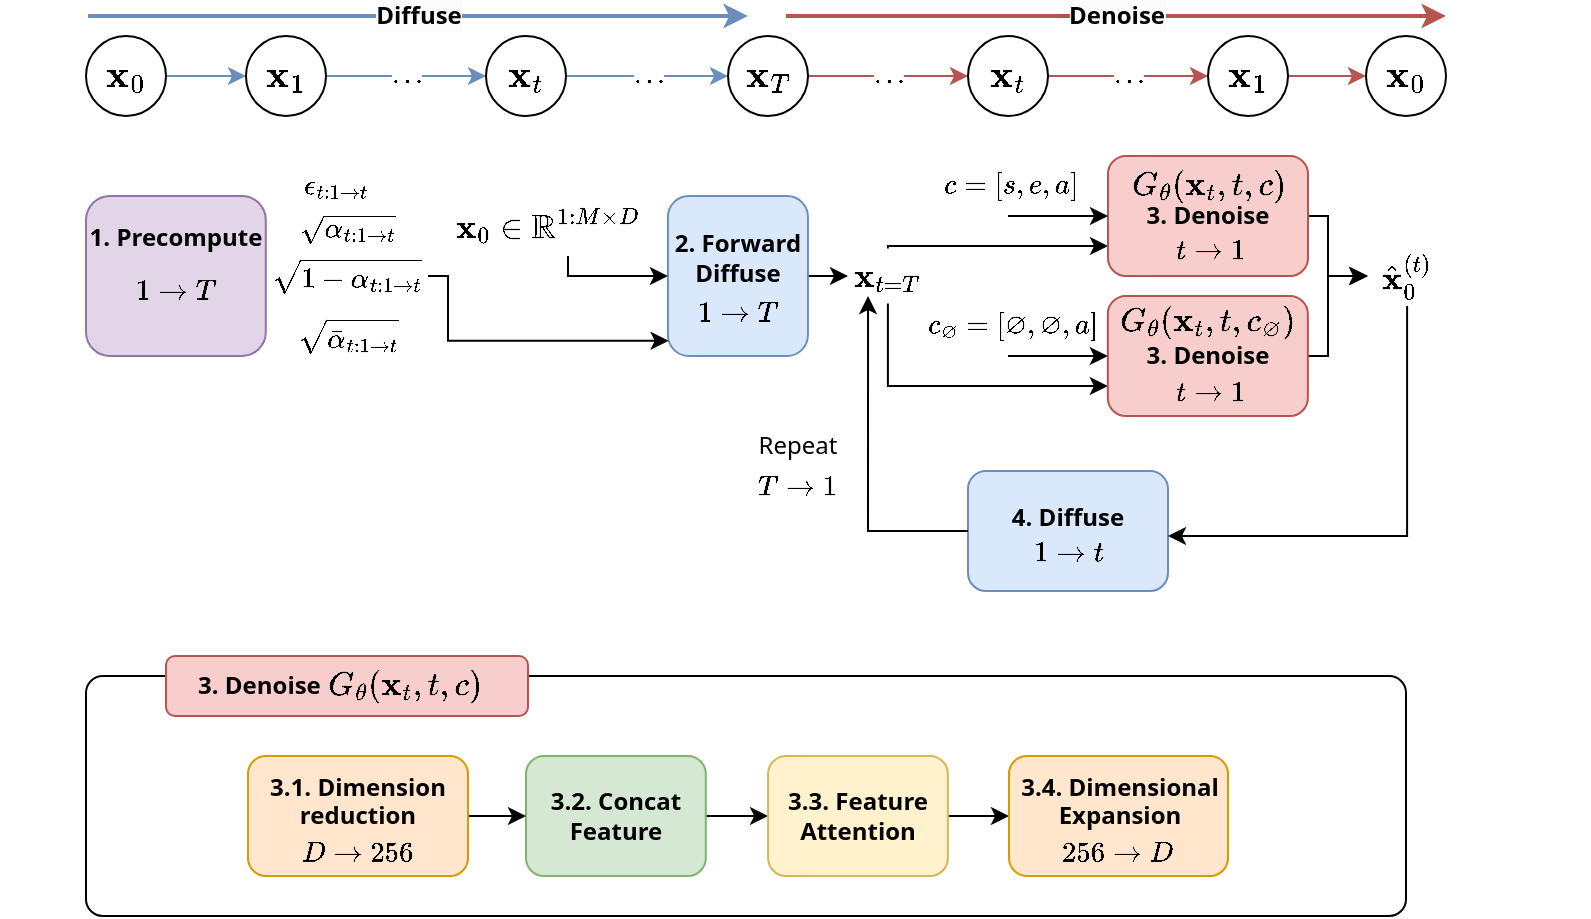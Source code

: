 <mxfile version="24.7.17">
  <diagram name="Page-1" id="_gRGWOFDqU3hSQWJzQTY">
    <mxGraphModel dx="1012" dy="1805" grid="1" gridSize="10" guides="1" tooltips="1" connect="1" arrows="1" fold="1" page="1" pageScale="1" pageWidth="850" pageHeight="1100" background="none" math="1" shadow="0">
      <root>
        <mxCell id="0" />
        <mxCell id="1" parent="0" />
        <mxCell id="0vuY_zB4OoL36OcjDB_b-94" value="" style="rounded=1;whiteSpace=wrap;html=1;arcSize=7;fillColor=none;" parent="1" vertex="1">
          <mxGeometry x="39" y="-640" width="660" height="120" as="geometry" />
        </mxCell>
        <mxCell id="0vuY_zB4OoL36OcjDB_b-12" style="edgeStyle=orthogonalEdgeStyle;rounded=0;orthogonalLoop=1;jettySize=auto;html=1;entryX=0;entryY=0.5;entryDx=0;entryDy=0;strokeColor=#6c8ebf;fillColor=#dae8fc;" parent="1" source="0vuY_zB4OoL36OcjDB_b-6" target="0vuY_zB4OoL36OcjDB_b-8" edge="1">
          <mxGeometry relative="1" as="geometry" />
        </mxCell>
        <mxCell id="0vuY_zB4OoL36OcjDB_b-6" value="&lt;span style=&quot;font-size: 16px;&quot;&gt;$$\mathbf{x}_0$$&lt;/span&gt;" style="ellipse;whiteSpace=wrap;html=1;" parent="1" vertex="1">
          <mxGeometry x="39" y="-960" width="40" height="40" as="geometry" />
        </mxCell>
        <mxCell id="0vuY_zB4OoL36OcjDB_b-13" value="$$\dots$$" style="edgeStyle=orthogonalEdgeStyle;rounded=0;orthogonalLoop=1;jettySize=auto;html=1;strokeColor=#6c8ebf;fillColor=#dae8fc;" parent="1" source="0vuY_zB4OoL36OcjDB_b-8" target="0vuY_zB4OoL36OcjDB_b-9" edge="1">
          <mxGeometry relative="1" as="geometry" />
        </mxCell>
        <mxCell id="0vuY_zB4OoL36OcjDB_b-8" value="&lt;span style=&quot;font-size: 16px;&quot;&gt;$$\mathbf{x}_1$$&lt;/span&gt;" style="ellipse;whiteSpace=wrap;html=1;" parent="1" vertex="1">
          <mxGeometry x="119" y="-960" width="40" height="40" as="geometry" />
        </mxCell>
        <mxCell id="0vuY_zB4OoL36OcjDB_b-14" value="$$\dots$$" style="edgeStyle=orthogonalEdgeStyle;rounded=0;orthogonalLoop=1;jettySize=auto;html=1;entryX=0;entryY=0.5;entryDx=0;entryDy=0;strokeColor=#6c8ebf;fillColor=#dae8fc;" parent="1" source="0vuY_zB4OoL36OcjDB_b-9" target="0vuY_zB4OoL36OcjDB_b-10" edge="1">
          <mxGeometry relative="1" as="geometry" />
        </mxCell>
        <mxCell id="0vuY_zB4OoL36OcjDB_b-9" value="&lt;span style=&quot;font-size: 16px;&quot;&gt;$$\mathbf{x}_{t}$$&lt;/span&gt;" style="ellipse;whiteSpace=wrap;html=1;" parent="1" vertex="1">
          <mxGeometry x="239" y="-960" width="40" height="40" as="geometry" />
        </mxCell>
        <mxCell id="0vuY_zB4OoL36OcjDB_b-24" value="$$\dots$$" style="edgeStyle=orthogonalEdgeStyle;rounded=0;orthogonalLoop=1;jettySize=auto;html=1;entryX=0;entryY=0.5;entryDx=0;entryDy=0;strokeColor=#b85450;fillColor=#f8cecc;" parent="1" source="0vuY_zB4OoL36OcjDB_b-10" target="0vuY_zB4OoL36OcjDB_b-23" edge="1">
          <mxGeometry relative="1" as="geometry" />
        </mxCell>
        <mxCell id="0vuY_zB4OoL36OcjDB_b-10" value="&lt;span style=&quot;font-size: 16px;&quot;&gt;$$\mathbf{x}_T$$&lt;/span&gt;" style="ellipse;whiteSpace=wrap;html=1;" parent="1" vertex="1">
          <mxGeometry x="360" y="-960" width="40" height="40" as="geometry" />
        </mxCell>
        <mxCell id="0vuY_zB4OoL36OcjDB_b-70" style="edgeStyle=orthogonalEdgeStyle;rounded=0;orthogonalLoop=1;jettySize=auto;html=1;" parent="1" source="0vuY_zB4OoL36OcjDB_b-15" edge="1">
          <mxGeometry relative="1" as="geometry">
            <mxPoint x="420" y="-839.971" as="targetPoint" />
          </mxGeometry>
        </mxCell>
        <mxCell id="0vuY_zB4OoL36OcjDB_b-15" value="&lt;div&gt;&lt;span style=&quot;background-color: initial;&quot;&gt;2. Forward&lt;/span&gt;&lt;br&gt;&lt;/div&gt;&lt;div&gt;&lt;span style=&quot;background-color: initial;&quot;&gt;Diffuse&lt;/span&gt;&lt;/div&gt;" style="rounded=1;whiteSpace=wrap;html=1;fillColor=#dae8fc;strokeColor=#6c8ebf;fontFamily=Segoe UI;fontStyle=1;spacingTop=-19;" parent="1" vertex="1">
          <mxGeometry x="329.97" y="-880" width="70" height="80" as="geometry" />
        </mxCell>
        <mxCell id="0vuY_zB4OoL36OcjDB_b-31" style="edgeStyle=orthogonalEdgeStyle;rounded=0;orthogonalLoop=1;jettySize=auto;html=1;entryX=0;entryY=0.5;entryDx=0;entryDy=0;" parent="1" source="0vuY_zB4OoL36OcjDB_b-16" target="0vuY_zB4OoL36OcjDB_b-15" edge="1">
          <mxGeometry relative="1" as="geometry">
            <Array as="points">
              <mxPoint x="280" y="-840" />
            </Array>
          </mxGeometry>
        </mxCell>
        <mxCell id="0vuY_zB4OoL36OcjDB_b-16" value="&lt;font style=&quot;font-size: 14px;&quot;&gt;$$\mathbf{x}_0&amp;nbsp;\in \mathbb{R}^{1:M \times D}$$&lt;/font&gt;" style="text;html=1;align=center;verticalAlign=middle;whiteSpace=wrap;rounded=0;container=0;" parent="1" vertex="1">
          <mxGeometry x="220" y="-880" width="100" height="30" as="geometry" />
        </mxCell>
        <mxCell id="0vuY_zB4OoL36OcjDB_b-18" value="$$\sqrt{\alpha_{t:1 \rightarrow t}}$$" style="text;html=1;align=center;verticalAlign=middle;whiteSpace=wrap;rounded=0;fontSize=12;" parent="1" vertex="1">
          <mxGeometry x="140.0" y="-873.75" width="60" height="20" as="geometry" />
        </mxCell>
        <mxCell id="0vuY_zB4OoL36OcjDB_b-20" value="$$\sqrt{1 - \alpha_{t:1 \rightarrow t}}$$" style="text;html=1;align=center;verticalAlign=middle;whiteSpace=wrap;rounded=0;fontSize=12;" parent="1" vertex="1">
          <mxGeometry x="140.0" y="-850" width="60" height="20" as="geometry" />
        </mxCell>
        <mxCell id="0vuY_zB4OoL36OcjDB_b-21" value="$$\sqrt{\bar{\alpha}_{t:1 \rightarrow t}}$$" style="text;html=1;align=center;verticalAlign=middle;whiteSpace=wrap;rounded=0;fontSize=12;" parent="1" vertex="1">
          <mxGeometry x="140.0" y="-820" width="60" height="20" as="geometry" />
        </mxCell>
        <mxCell id="0vuY_zB4OoL36OcjDB_b-22" value="&lt;b&gt;1. Precompute&lt;/b&gt;&lt;div&gt;$$1 \rightarrow T$$&lt;/div&gt;" style="rounded=1;whiteSpace=wrap;html=1;fillColor=#e1d5e7;strokeColor=#9673a6;fontFamily=Segoe UI;" parent="1" vertex="1">
          <mxGeometry x="39" y="-880" width="89.9" height="80" as="geometry" />
        </mxCell>
        <mxCell id="0vuY_zB4OoL36OcjDB_b-28" value="$$\dots$$" style="edgeStyle=orthogonalEdgeStyle;rounded=0;orthogonalLoop=1;jettySize=auto;html=1;entryX=0;entryY=0.5;entryDx=0;entryDy=0;strokeColor=#b85450;fillColor=#f8cecc;" parent="1" source="0vuY_zB4OoL36OcjDB_b-23" target="0vuY_zB4OoL36OcjDB_b-25" edge="1">
          <mxGeometry relative="1" as="geometry" />
        </mxCell>
        <mxCell id="0vuY_zB4OoL36OcjDB_b-23" value="&lt;span style=&quot;font-size: 16px;&quot;&gt;$${\mathbf{x}}_{t}$$&lt;/span&gt;" style="ellipse;whiteSpace=wrap;html=1;" parent="1" vertex="1">
          <mxGeometry x="480" y="-960" width="40" height="40" as="geometry" />
        </mxCell>
        <mxCell id="0vuY_zB4OoL36OcjDB_b-27" style="edgeStyle=orthogonalEdgeStyle;rounded=0;orthogonalLoop=1;jettySize=auto;html=1;entryX=0;entryY=0.5;entryDx=0;entryDy=0;strokeColor=#b85450;fillColor=#f8cecc;" parent="1" source="0vuY_zB4OoL36OcjDB_b-25" target="0vuY_zB4OoL36OcjDB_b-26" edge="1">
          <mxGeometry relative="1" as="geometry">
            <Array as="points">
              <mxPoint x="660" y="-940" />
              <mxPoint x="660" y="-940" />
            </Array>
          </mxGeometry>
        </mxCell>
        <mxCell id="0vuY_zB4OoL36OcjDB_b-25" value="&lt;span style=&quot;font-size: 16px;&quot;&gt;$$\mathbf{x}_1$$&lt;/span&gt;" style="ellipse;whiteSpace=wrap;html=1;" parent="1" vertex="1">
          <mxGeometry x="600" y="-960" width="40" height="40" as="geometry" />
        </mxCell>
        <mxCell id="0vuY_zB4OoL36OcjDB_b-26" value="&lt;span style=&quot;font-size: 16px;&quot;&gt;$$\mathbf{x}_0$$&lt;/span&gt;" style="ellipse;whiteSpace=wrap;html=1;" parent="1" vertex="1">
          <mxGeometry x="679" y="-960" width="40" height="40" as="geometry" />
        </mxCell>
        <mxCell id="0vuY_zB4OoL36OcjDB_b-29" value="&lt;span style=&quot;font-family: &amp;quot;Segoe UI&amp;quot;; font-size: 12px; font-weight: 700; text-wrap: wrap; background-color: rgb(251, 251, 251);&quot;&gt;Diffuse&lt;/span&gt;" style="endArrow=classic;html=1;rounded=0;strokeWidth=2;fillColor=#dae8fc;strokeColor=#6c8ebf;" parent="1" edge="1">
          <mxGeometry width="50" height="50" relative="1" as="geometry">
            <mxPoint x="40" y="-970" as="sourcePoint" />
            <mxPoint x="370" y="-970" as="targetPoint" />
          </mxGeometry>
        </mxCell>
        <mxCell id="0vuY_zB4OoL36OcjDB_b-30" value="&lt;span style=&quot;font-family: &amp;quot;Segoe UI&amp;quot;; font-size: 12px; font-weight: 700; text-wrap: wrap; background-color: rgb(251, 251, 251);&quot;&gt;Denoise&lt;/span&gt;" style="endArrow=classic;html=1;rounded=0;strokeWidth=2;fillColor=#f8cecc;strokeColor=#b85450;" parent="1" edge="1">
          <mxGeometry width="50" height="50" relative="1" as="geometry">
            <mxPoint x="389" y="-970" as="sourcePoint" />
            <mxPoint x="719" y="-970" as="targetPoint" />
            <mxPoint as="offset" />
          </mxGeometry>
        </mxCell>
        <mxCell id="0vuY_zB4OoL36OcjDB_b-74" style="edgeStyle=orthogonalEdgeStyle;rounded=0;orthogonalLoop=1;jettySize=auto;html=1;entryX=0;entryY=0.75;entryDx=0;entryDy=0;" parent="1" source="0vuY_zB4OoL36OcjDB_b-32" target="0vuY_zB4OoL36OcjDB_b-37" edge="1">
          <mxGeometry relative="1" as="geometry">
            <Array as="points">
              <mxPoint x="440" y="-855" />
            </Array>
          </mxGeometry>
        </mxCell>
        <mxCell id="0vuY_zB4OoL36OcjDB_b-75" style="edgeStyle=orthogonalEdgeStyle;rounded=0;orthogonalLoop=1;jettySize=auto;html=1;entryX=0;entryY=0.75;entryDx=0;entryDy=0;" parent="1" source="0vuY_zB4OoL36OcjDB_b-32" target="0vuY_zB4OoL36OcjDB_b-62" edge="1">
          <mxGeometry relative="1" as="geometry">
            <Array as="points">
              <mxPoint x="440" y="-785" />
            </Array>
          </mxGeometry>
        </mxCell>
        <mxCell id="0vuY_zB4OoL36OcjDB_b-32" value="&lt;span style=&quot;font-size: 14px;&quot;&gt;$$\mathbf{x}_{t = T}$$&lt;/span&gt;" style="text;html=1;align=center;verticalAlign=middle;whiteSpace=wrap;rounded=0;container=0;" parent="1" vertex="1">
          <mxGeometry x="420" y="-853.75" width="39.92" height="27.5" as="geometry" />
        </mxCell>
        <mxCell id="0vuY_zB4OoL36OcjDB_b-77" style="edgeStyle=orthogonalEdgeStyle;rounded=0;orthogonalLoop=1;jettySize=auto;html=1;entryX=0;entryY=0.5;entryDx=0;entryDy=0;" parent="1" edge="1">
          <mxGeometry relative="1" as="geometry">
            <mxPoint x="649.5" y="-870" as="sourcePoint" />
            <mxPoint x="679.5" y="-840" as="targetPoint" />
            <Array as="points">
              <mxPoint x="660" y="-870" />
              <mxPoint x="660" y="-840" />
            </Array>
          </mxGeometry>
        </mxCell>
        <mxCell id="0vuY_zB4OoL36OcjDB_b-37" value="&lt;div&gt;&lt;span style=&quot;background-color: initial;&quot;&gt;3. Denoise&lt;/span&gt;&lt;br&gt;&lt;/div&gt;" style="rounded=1;whiteSpace=wrap;html=1;fillColor=#f8cecc;strokeColor=#b85450;fontFamily=Segoe UI;fontStyle=1" parent="1" vertex="1">
          <mxGeometry x="550" y="-900" width="100" height="60" as="geometry" />
        </mxCell>
        <mxCell id="0vuY_zB4OoL36OcjDB_b-41" style="edgeStyle=orthogonalEdgeStyle;rounded=0;orthogonalLoop=1;jettySize=auto;html=1;entryX=0.005;entryY=0.905;entryDx=0;entryDy=0;entryPerimeter=0;" parent="1" target="0vuY_zB4OoL36OcjDB_b-15" edge="1">
          <mxGeometry relative="1" as="geometry">
            <mxPoint x="210" y="-840" as="sourcePoint" />
            <Array as="points">
              <mxPoint x="220" y="-840" />
              <mxPoint x="220" y="-808" />
            </Array>
          </mxGeometry>
        </mxCell>
        <mxCell id="0vuY_zB4OoL36OcjDB_b-42" value="&lt;span style=&quot;font-size: 14px;&quot;&gt;$$G_{\theta}(\mathbf{x}_t, t, c)$$&lt;/span&gt;" style="text;html=1;align=center;verticalAlign=middle;whiteSpace=wrap;rounded=0;" parent="1" vertex="1">
          <mxGeometry x="560.92" y="-900" width="80" height="30" as="geometry" />
        </mxCell>
        <mxCell id="0vuY_zB4OoL36OcjDB_b-44" value="$$t \rightarrow 1$$" style="text;html=1;align=center;verticalAlign=middle;whiteSpace=wrap;rounded=0;" parent="1" vertex="1">
          <mxGeometry x="570.92" y="-863" width="60" height="20" as="geometry" />
        </mxCell>
        <mxCell id="0vuY_zB4OoL36OcjDB_b-45" value="&lt;span style=&quot;font-family: &amp;quot;Segoe UI&amp;quot;;&quot;&gt;$$1 \rightarrow T$$&lt;/span&gt;" style="text;html=1;align=center;verticalAlign=middle;whiteSpace=wrap;rounded=0;" parent="1" vertex="1">
          <mxGeometry x="334.97" y="-836.5" width="60" height="30" as="geometry" />
        </mxCell>
        <mxCell id="0vuY_zB4OoL36OcjDB_b-47" value="&lt;div&gt;&lt;span style=&quot;background-color: initial;&quot;&gt;4. Diffuse&lt;/span&gt;&lt;br&gt;&lt;/div&gt;&lt;div&gt;&lt;span style=&quot;background-color: initial;&quot;&gt;&lt;br&gt;&lt;/span&gt;&lt;/div&gt;" style="rounded=1;whiteSpace=wrap;html=1;fillColor=#dae8fc;strokeColor=#6c8ebf;fontFamily=Segoe UI;fontStyle=1" parent="1" vertex="1">
          <mxGeometry x="480" y="-742.5" width="100" height="60" as="geometry" />
        </mxCell>
        <mxCell id="0vuY_zB4OoL36OcjDB_b-48" value="&lt;span style=&quot;font-family: &amp;quot;Segoe UI&amp;quot;;&quot;&gt;$$1 \rightarrow t$$&lt;/span&gt;" style="text;html=1;align=center;verticalAlign=middle;whiteSpace=wrap;rounded=0;" parent="1" vertex="1">
          <mxGeometry x="481" y="-717.5" width="99" height="30" as="geometry" />
        </mxCell>
        <mxCell id="0vuY_zB4OoL36OcjDB_b-89" style="edgeStyle=orthogonalEdgeStyle;rounded=0;orthogonalLoop=1;jettySize=auto;html=1;entryX=1;entryY=0.25;entryDx=0;entryDy=0;" parent="1" source="0vuY_zB4OoL36OcjDB_b-54" target="0vuY_zB4OoL36OcjDB_b-48" edge="1">
          <mxGeometry relative="1" as="geometry">
            <Array as="points">
              <mxPoint x="700" y="-710" />
            </Array>
          </mxGeometry>
        </mxCell>
        <mxCell id="0vuY_zB4OoL36OcjDB_b-54" value="&lt;font style=&quot;font-size: 14px;&quot;&gt;$$\hat{\mathbf{x}}_{0}^{(t)}$$&lt;/font&gt;" style="text;html=1;align=center;verticalAlign=middle;whiteSpace=wrap;rounded=0;container=0;" parent="1" vertex="1">
          <mxGeometry x="679.08" y="-855" width="40.92" height="30" as="geometry" />
        </mxCell>
        <mxCell id="0vuY_zB4OoL36OcjDB_b-76" style="edgeStyle=orthogonalEdgeStyle;rounded=0;orthogonalLoop=1;jettySize=auto;html=1;entryX=0;entryY=0.5;entryDx=0;entryDy=0;" parent="1" edge="1">
          <mxGeometry relative="1" as="geometry">
            <mxPoint x="650.0" y="-800" as="sourcePoint" />
            <mxPoint x="680.08" y="-840" as="targetPoint" />
            <Array as="points">
              <mxPoint x="660" y="-800" />
              <mxPoint x="660" y="-840" />
            </Array>
          </mxGeometry>
        </mxCell>
        <mxCell id="0vuY_zB4OoL36OcjDB_b-62" value="&lt;div&gt;&lt;span style=&quot;background-color: initial;&quot;&gt;3. Denoise&lt;/span&gt;&lt;br&gt;&lt;/div&gt;" style="rounded=1;whiteSpace=wrap;html=1;fillColor=#f8cecc;strokeColor=#b85450;fontFamily=Segoe UI;fontStyle=1" parent="1" vertex="1">
          <mxGeometry x="549.92" y="-830" width="100" height="60" as="geometry" />
        </mxCell>
        <mxCell id="0vuY_zB4OoL36OcjDB_b-63" value="&lt;span style=&quot;font-size: 14px;&quot;&gt;$$G_{\theta}(\mathbf{x}_t, t, c_{\varnothing})$$&lt;/span&gt;" style="text;html=1;align=center;verticalAlign=middle;whiteSpace=wrap;rounded=0;" parent="1" vertex="1">
          <mxGeometry x="559.92" y="-827" width="80" height="20.5" as="geometry" />
        </mxCell>
        <mxCell id="0vuY_zB4OoL36OcjDB_b-64" value="$$t \rightarrow 1$$" style="text;html=1;align=center;verticalAlign=middle;whiteSpace=wrap;rounded=0;" parent="1" vertex="1">
          <mxGeometry x="570.84" y="-794.5" width="60" height="24.5" as="geometry" />
        </mxCell>
        <mxCell id="0vuY_zB4OoL36OcjDB_b-79" style="edgeStyle=orthogonalEdgeStyle;rounded=0;orthogonalLoop=1;jettySize=auto;html=1;entryX=0.251;entryY=0.864;entryDx=0;entryDy=0;entryPerimeter=0;" parent="1" source="0vuY_zB4OoL36OcjDB_b-47" target="0vuY_zB4OoL36OcjDB_b-32" edge="1">
          <mxGeometry relative="1" as="geometry" />
        </mxCell>
        <mxCell id="0vuY_zB4OoL36OcjDB_b-80" value="Repeat" style="text;html=1;align=center;verticalAlign=middle;whiteSpace=wrap;rounded=0;fontFamily=Segoe UI;" parent="1" vertex="1">
          <mxGeometry x="365" y="-770" width="60" height="30" as="geometry" />
        </mxCell>
        <mxCell id="0vuY_zB4OoL36OcjDB_b-81" value="$$T \rightarrow 1$$" style="text;html=1;align=center;verticalAlign=middle;whiteSpace=wrap;rounded=0;" parent="1" vertex="1">
          <mxGeometry x="365" y="-750" width="60" height="30" as="geometry" />
        </mxCell>
        <mxCell id="0vuY_zB4OoL36OcjDB_b-82" value="$$c = [ s, e, a ]$$" style="text;html=1;align=center;verticalAlign=middle;whiteSpace=wrap;rounded=0;" parent="1" vertex="1">
          <mxGeometry x="472.4" y="-900" width="60" height="30" as="geometry" />
        </mxCell>
        <mxCell id="0vuY_zB4OoL36OcjDB_b-84" value="$$c_{\varnothing} = [ \varnothing, \varnothing, a ]$$" style="text;html=1;align=center;verticalAlign=middle;whiteSpace=wrap;rounded=0;" parent="1" vertex="1">
          <mxGeometry x="459.92" y="-830" width="84.96" height="30" as="geometry" />
        </mxCell>
        <mxCell id="0vuY_zB4OoL36OcjDB_b-87" value="" style="endArrow=classic;html=1;rounded=0;entryX=0;entryY=0.5;entryDx=0;entryDy=0;" parent="1" target="0vuY_zB4OoL36OcjDB_b-62" edge="1">
          <mxGeometry width="50" height="50" relative="1" as="geometry">
            <mxPoint x="500" y="-800" as="sourcePoint" />
            <mxPoint x="440" y="-880" as="targetPoint" />
          </mxGeometry>
        </mxCell>
        <mxCell id="0vuY_zB4OoL36OcjDB_b-88" value="" style="endArrow=classic;html=1;rounded=0;entryX=0;entryY=0.5;entryDx=0;entryDy=0;" parent="1" target="0vuY_zB4OoL36OcjDB_b-37" edge="1">
          <mxGeometry width="50" height="50" relative="1" as="geometry">
            <mxPoint x="500" y="-870" as="sourcePoint" />
            <mxPoint x="545" y="-870.23" as="targetPoint" />
          </mxGeometry>
        </mxCell>
        <mxCell id="0vuY_zB4OoL36OcjDB_b-93" value="&lt;div&gt;&lt;span style=&quot;background-color: initial;&quot;&gt;3. Denoise&lt;/span&gt;&lt;br&gt;&lt;/div&gt;" style="rounded=1;whiteSpace=wrap;html=1;fillColor=#f8cecc;strokeColor=#b85450;fontFamily=Segoe UI;fontStyle=1;align=left;spacingLeft=14;" parent="1" vertex="1">
          <mxGeometry x="79" y="-650" width="181" height="30" as="geometry" />
        </mxCell>
        <mxCell id="0vuY_zB4OoL36OcjDB_b-95" value="$$\epsilon_{t:1 \rightarrow t}$$" style="text;html=1;align=center;verticalAlign=middle;whiteSpace=wrap;rounded=0;fontSize=12;" parent="1" vertex="1">
          <mxGeometry x="140.0" y="-895" width="49" height="20" as="geometry" />
        </mxCell>
        <mxCell id="0vuY_zB4OoL36OcjDB_b-101" style="edgeStyle=orthogonalEdgeStyle;rounded=0;orthogonalLoop=1;jettySize=auto;html=1;entryX=0;entryY=0.5;entryDx=0;entryDy=0;" parent="1" source="0vuY_zB4OoL36OcjDB_b-97" target="0vuY_zB4OoL36OcjDB_b-98" edge="1">
          <mxGeometry relative="1" as="geometry" />
        </mxCell>
        <mxCell id="0vuY_zB4OoL36OcjDB_b-97" value="&lt;b&gt;3.2. Concat Feature&lt;/b&gt;" style="rounded=1;whiteSpace=wrap;html=1;fillColor=#d5e8d4;strokeColor=#82b366;fontFamily=Segoe UI;" parent="1" vertex="1">
          <mxGeometry x="259" y="-600" width="89.9" height="60" as="geometry" />
        </mxCell>
        <mxCell id="0vuY_zB4OoL36OcjDB_b-102" style="edgeStyle=orthogonalEdgeStyle;rounded=0;orthogonalLoop=1;jettySize=auto;html=1;" parent="1" source="0vuY_zB4OoL36OcjDB_b-98" target="0vuY_zB4OoL36OcjDB_b-99" edge="1">
          <mxGeometry relative="1" as="geometry" />
        </mxCell>
        <mxCell id="0vuY_zB4OoL36OcjDB_b-98" value="&lt;b&gt;3.3. Feature Attention&lt;/b&gt;" style="rounded=1;whiteSpace=wrap;html=1;fillColor=#fff2cc;strokeColor=#d6b656;fontFamily=Segoe UI;" parent="1" vertex="1">
          <mxGeometry x="380.05" y="-600" width="89.9" height="60" as="geometry" />
        </mxCell>
        <mxCell id="0vuY_zB4OoL36OcjDB_b-99" value="&lt;b&gt;3.4.&amp;nbsp;Dimensional Expansion&lt;/b&gt;&lt;div&gt;&lt;b&gt;&lt;br&gt;&lt;/b&gt;&lt;/div&gt;" style="rounded=1;whiteSpace=wrap;html=1;fillColor=#ffe6cc;strokeColor=#d79b00;fontFamily=Segoe UI;" parent="1" vertex="1">
          <mxGeometry x="500.5" y="-600" width="109.5" height="60" as="geometry" />
        </mxCell>
        <mxCell id="0vuY_zB4OoL36OcjDB_b-103" style="edgeStyle=orthogonalEdgeStyle;rounded=0;orthogonalLoop=1;jettySize=auto;html=1;entryX=0;entryY=0.5;entryDx=0;entryDy=0;" parent="1" source="0vuY_zB4OoL36OcjDB_b-100" target="0vuY_zB4OoL36OcjDB_b-97" edge="1">
          <mxGeometry relative="1" as="geometry" />
        </mxCell>
        <mxCell id="0vuY_zB4OoL36OcjDB_b-100" value="&lt;b&gt;3.1. Dimension reduction&lt;/b&gt;&lt;div&gt;&lt;b&gt;&lt;br&gt;&lt;/b&gt;&lt;/div&gt;" style="rounded=1;whiteSpace=wrap;html=1;fillColor=#ffe6cc;strokeColor=#d79b00;fontFamily=Segoe UI;" parent="1" vertex="1">
          <mxGeometry x="120" y="-600" width="110" height="60" as="geometry" />
        </mxCell>
        <mxCell id="0vuY_zB4OoL36OcjDB_b-104" value="&lt;span style=&quot;font-size: 14px;&quot;&gt;$$G_{\theta}(\mathbf{x}_t, t, c)$$&lt;/span&gt;" style="text;html=1;align=center;verticalAlign=middle;whiteSpace=wrap;rounded=0;" parent="1" vertex="1">
          <mxGeometry x="159.0" y="-650" width="80" height="30" as="geometry" />
        </mxCell>
        <mxCell id="0vuY_zB4OoL36OcjDB_b-107" value="$$D \rightarrow 256$$" style="text;html=1;align=center;verticalAlign=middle;whiteSpace=wrap;rounded=0;" parent="1" vertex="1">
          <mxGeometry x="120" y="-565" width="110" height="25" as="geometry" />
        </mxCell>
        <mxCell id="0vuY_zB4OoL36OcjDB_b-108" value="$$256 \rightarrow D$$" style="text;html=1;align=center;verticalAlign=middle;whiteSpace=wrap;rounded=0;" parent="1" vertex="1">
          <mxGeometry x="500" y="-565" width="110" height="25" as="geometry" />
        </mxCell>
      </root>
    </mxGraphModel>
  </diagram>
</mxfile>
